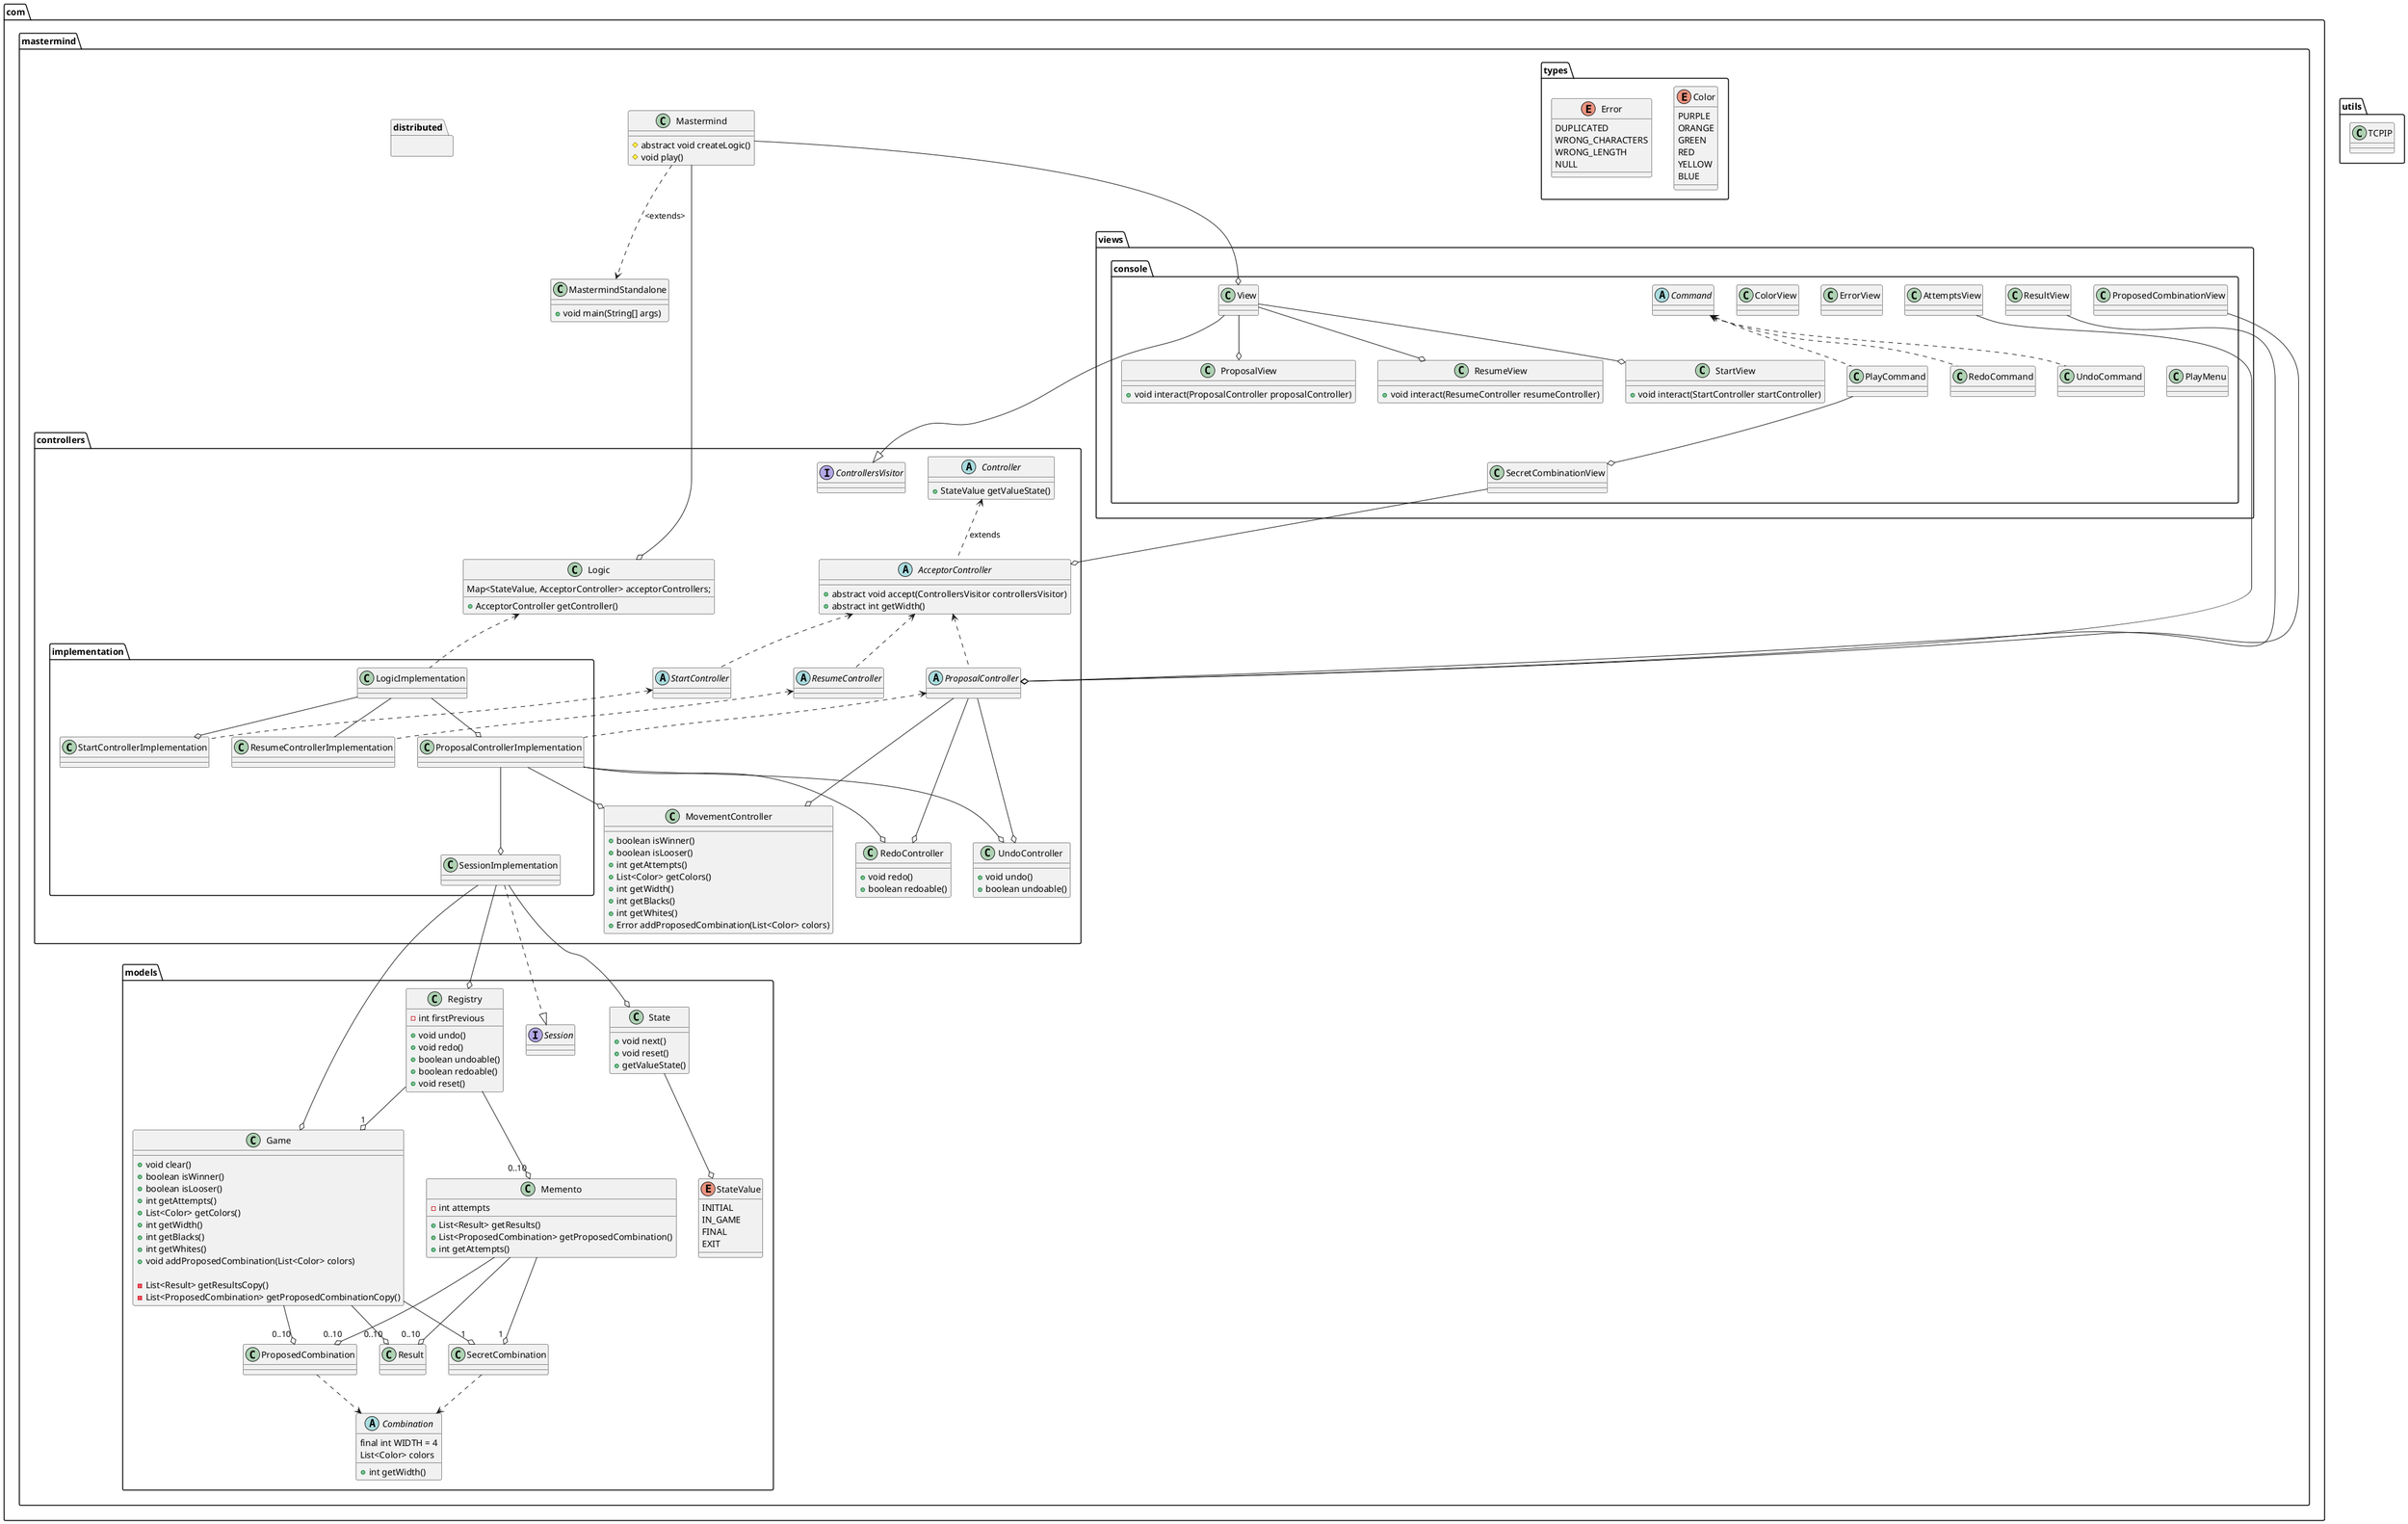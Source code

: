 @startuml

package utils {
class TCPIP
}

package com.mastermind{
    package controllers {
        package implementation{
        class LogicImplementation
        class StartControllerImplementation
        class ProposalControllerImplementation
        class ResumeControllerImplementation
        class SessionImplementation
        }

        abstract class AcceptorController {
        + abstract void accept(ControllersVisitor controllersVisitor)
        + abstract int getWidth()
        }
        abstract class Controller {
        + StateValue getValueState()
        }
        interface ControllersVisitor
        class Logic {
        Map<StateValue, AcceptorController> acceptorControllers;
        + AcceptorController getController()
        }
        class MovementController {
        + boolean isWinner()
        + boolean isLooser()
        + int getAttempts()
        + List<Color> getColors()
        + int getWidth()
        + int getBlacks()
        + int getWhites()
        + Error addProposedCombination(List<Color> colors)
        }
        class RedoController {
        + void redo()
        + boolean redoable()
        }
        class UndoController {
        + void undo()
        + boolean undoable()
        }
        abstract class StartController
        abstract class ProposalController
        abstract class ResumeController

        AcceptorController .up.> Controller : extends
        ProposalController .up.> AcceptorController
        StartController .up.> AcceptorController
        ResumeController .up.> AcceptorController

        ProposalController --o UndoController
        ProposalController --o MovementController
        ProposalController --o RedoController

        LogicImplementation --o StartControllerImplementation
        LogicImplementation --o ProposalControllerImplementation
        LogicImplementation --O ResumeControllerImplementation

        ProposalControllerImplementation --o MovementController
        ProposalControllerImplementation --o UndoController
        ProposalControllerImplementation --o RedoController
        ProposalControllerImplementation --o SessionImplementation
        }
     LogicImplementation .up.> Logic
     StartControllerImplementation .up.> StartController
     ProposalControllerImplementation .up.> ProposalController
     ResumeControllerImplementation .up.> ResumeController
    package distributed{}
    package models{
    abstract class Combination {
    final int WIDTH = 4
    List<Color> colors

    + int getWidth()
    }
    class Game {
    + void clear()
    + boolean isWinner()
    + boolean isLooser()
    + int getAttempts()
    + List<Color> getColors()
    + int getWidth()
    + int getBlacks()
    + int getWhites()
    + void addProposedCombination(List<Color> colors)

    - List<Result> getResultsCopy()
    - List<ProposedCombination> getProposedCombinationCopy()

    }
    class Memento {
    - int attempts
    + List<Result> getResults()
    + List<ProposedCombination> getProposedCombination()
    + int getAttempts()
    }
    class ProposedCombination
    class Registry {
    - int firstPrevious
    + void undo()
    + void redo()
    + boolean undoable()
    + boolean redoable()
    + void reset()
    }
    class Result
    class SecretCombination
    interface Session
    class State {
    + void next()
    + void reset()
    + getValueState()
    }
    enum StateValue {
        INITIAL
        IN_GAME
        FINAL
        EXIT
    }

    Game --o "1 "SecretCombination
    Game --o "0..10" ProposedCombination
    Game --o "0..10"Result
    Memento --o "1 "SecretCombination
    Memento --o "0..10" ProposedCombination
    Memento --o "0..10"Result
    Registry --o "1" Game
    Registry --o "0..10"Memento
    SecretCombination ..> Combination
    ProposedCombination ..> Combination

    State --o StateValue
    }
    package types{
    enum Color {
    PURPLE
    ORANGE
    GREEN
    RED
    YELLOW
    BLUE
    }
    enum Error {
        DUPLICATED
        WRONG_CHARACTERS
        WRONG_LENGTH
        NULL
    }
    }
    package views{
        package console{
        class AttemptsView
        class ColorView
        abstract class Command
        class ErrorView
        class PlayCommand
        class PlayMenu
        class ProposalView {
        + void interact(ProposalController proposalController)
        }
        class ProposedCombinationView
        class RedoCommand
        class ResultView
        class ResumeView {
        + void interact(ResumeController resumeController)
        }
        class SecretCombinationView
        class StartView {
         + void interact(StartController startController)
        }
        class UndoCommand
        class View

        UndoCommand .up.> Command
        RedoCommand .up.> Command
        PlayCommand .up.> Command

        PlayCommand --o SecretCombinationView
        View --o StartView
        View --o ProposalView
        View --o ResumeView

        }
    }
AttemptsView --o ProposalController
ResultView --o ProposalController
ProposedCombinationView --o ProposalController
SecretCombinationView --o AcceptorController

class Mastermind {
# abstract void createLogic()
# void play()
}
class MastermindStandalone{
+ void main(String[] args)
}
SessionImplementation ..|> Session
SessionImplementation --o Registry
SessionImplementation --o Game
SessionImplementation --o State

View --|> ControllersVisitor

}


MastermindStandalone <.up. Mastermind: <extends>
Mastermind --o View
Mastermind --o Logic


@enduml